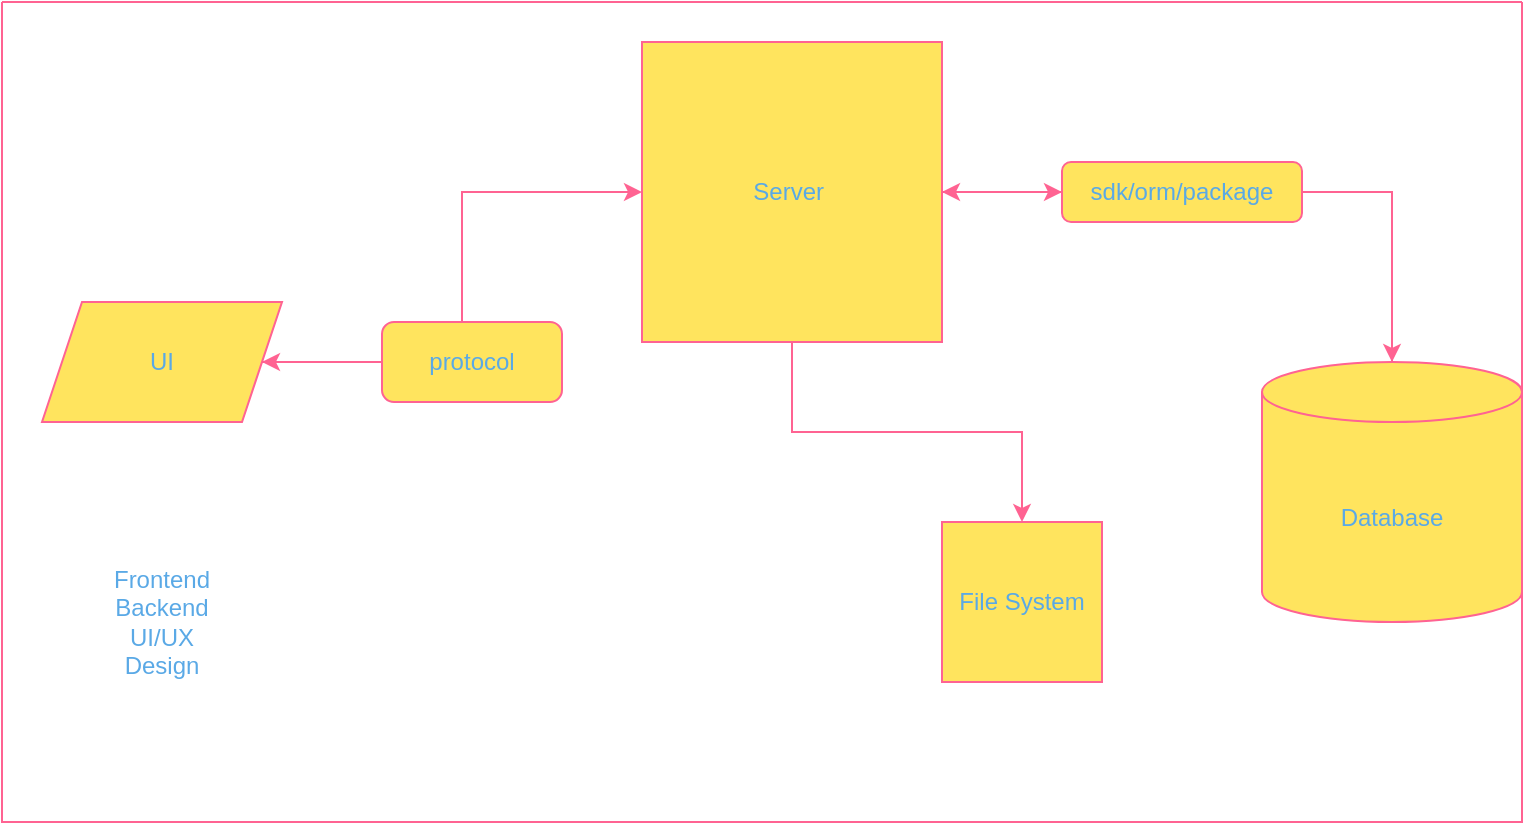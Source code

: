 <mxfile version="21.6.8" type="github" pages="3">
  <diagram name="HLD" id="lwee_DpMBSLP7jrXsPZq">
    <mxGraphModel dx="1034" dy="456" grid="1" gridSize="10" guides="1" tooltips="1" connect="1" arrows="1" fold="1" page="1" pageScale="1" pageWidth="850" pageHeight="1100" math="0" shadow="0">
      <root>
        <mxCell id="0" />
        <mxCell id="1" parent="0" />
        <mxCell id="VSvQy5dFLlS-B9iUsLbJ-1" value="" style="swimlane;startSize=0;fillColor=#F6FF78;strokeColor=#FF6392;labelBackgroundColor=none;fontColor=#5AA9E6;" parent="1" vertex="1">
          <mxGeometry x="60" y="50" width="760" height="410" as="geometry">
            <mxRectangle x="60" y="50" width="50" height="40" as="alternateBounds" />
          </mxGeometry>
        </mxCell>
        <mxCell id="VSvQy5dFLlS-B9iUsLbJ-7" style="edgeStyle=orthogonalEdgeStyle;rounded=0;orthogonalLoop=1;jettySize=auto;html=1;exitX=1;exitY=0.5;exitDx=0;exitDy=0;strokeColor=#FF6392;fontColor=#5AA9E6;fillColor=#FFE45E;" parent="VSvQy5dFLlS-B9iUsLbJ-1" source="VSvQy5dFLlS-B9iUsLbJ-2" target="VSvQy5dFLlS-B9iUsLbJ-3" edge="1">
          <mxGeometry relative="1" as="geometry" />
        </mxCell>
        <mxCell id="VSvQy5dFLlS-B9iUsLbJ-2" value="UI" style="shape=parallelogram;perimeter=parallelogramPerimeter;whiteSpace=wrap;html=1;fixedSize=1;strokeColor=#FF6392;fontColor=#5AA9E6;fillColor=#FFE45E;" parent="VSvQy5dFLlS-B9iUsLbJ-1" vertex="1">
          <mxGeometry x="20" y="150" width="120" height="60" as="geometry" />
        </mxCell>
        <mxCell id="VSvQy5dFLlS-B9iUsLbJ-5" value="" style="edgeStyle=orthogonalEdgeStyle;rounded=0;orthogonalLoop=1;jettySize=auto;html=1;strokeColor=#FF6392;fontColor=#5AA9E6;fillColor=#FFE45E;exitX=1;exitY=0.5;exitDx=0;exitDy=0;" parent="VSvQy5dFLlS-B9iUsLbJ-1" source="hWdLBgMQMnGxIaRK6Ltx-3" target="VSvQy5dFLlS-B9iUsLbJ-4" edge="1">
          <mxGeometry relative="1" as="geometry" />
        </mxCell>
        <mxCell id="VSvQy5dFLlS-B9iUsLbJ-8" style="edgeStyle=orthogonalEdgeStyle;rounded=0;orthogonalLoop=1;jettySize=auto;html=1;entryX=1;entryY=0.5;entryDx=0;entryDy=0;strokeColor=#FF6392;fontColor=#5AA9E6;fillColor=#FFE45E;" parent="VSvQy5dFLlS-B9iUsLbJ-1" source="hWdLBgMQMnGxIaRK6Ltx-1" target="VSvQy5dFLlS-B9iUsLbJ-2" edge="1">
          <mxGeometry relative="1" as="geometry" />
        </mxCell>
        <mxCell id="6TBo3ajaVwH72sm0Jn_y-2" style="edgeStyle=orthogonalEdgeStyle;rounded=0;orthogonalLoop=1;jettySize=auto;html=1;exitX=0.5;exitY=1;exitDx=0;exitDy=0;entryX=0.5;entryY=0;entryDx=0;entryDy=0;strokeColor=#FF6392;fontColor=#5AA9E6;fillColor=#FFE45E;" parent="VSvQy5dFLlS-B9iUsLbJ-1" source="VSvQy5dFLlS-B9iUsLbJ-3" target="6TBo3ajaVwH72sm0Jn_y-1" edge="1">
          <mxGeometry relative="1" as="geometry" />
        </mxCell>
        <mxCell id="VSvQy5dFLlS-B9iUsLbJ-3" value="Server&amp;nbsp;" style="whiteSpace=wrap;html=1;aspect=fixed;strokeColor=#FF6392;fontColor=#5AA9E6;fillColor=#FFE45E;" parent="VSvQy5dFLlS-B9iUsLbJ-1" vertex="1">
          <mxGeometry x="320" y="20" width="150" height="150" as="geometry" />
        </mxCell>
        <mxCell id="hWdLBgMQMnGxIaRK6Ltx-8" style="edgeStyle=orthogonalEdgeStyle;rounded=0;orthogonalLoop=1;jettySize=auto;html=1;exitX=0.5;exitY=0;exitDx=0;exitDy=0;exitPerimeter=0;entryX=1;entryY=0.5;entryDx=0;entryDy=0;strokeColor=#FF6392;fontColor=#5AA9E6;fillColor=#FFE45E;" parent="VSvQy5dFLlS-B9iUsLbJ-1" source="VSvQy5dFLlS-B9iUsLbJ-4" target="VSvQy5dFLlS-B9iUsLbJ-3" edge="1">
          <mxGeometry relative="1" as="geometry" />
        </mxCell>
        <mxCell id="VSvQy5dFLlS-B9iUsLbJ-4" value="Database" style="shape=cylinder3;whiteSpace=wrap;html=1;boundedLbl=1;backgroundOutline=1;size=15;strokeColor=#FF6392;fontColor=#5AA9E6;fillColor=#FFE45E;" parent="VSvQy5dFLlS-B9iUsLbJ-1" vertex="1">
          <mxGeometry x="630" y="180" width="130" height="130" as="geometry" />
        </mxCell>
        <mxCell id="hWdLBgMQMnGxIaRK6Ltx-1" value="protocol" style="rounded=1;whiteSpace=wrap;html=1;strokeColor=#FF6392;fontColor=#5AA9E6;fillColor=#FFE45E;" parent="VSvQy5dFLlS-B9iUsLbJ-1" vertex="1">
          <mxGeometry x="190" y="160" width="90" height="40" as="geometry" />
        </mxCell>
        <mxCell id="hWdLBgMQMnGxIaRK6Ltx-7" value="" style="edgeStyle=orthogonalEdgeStyle;rounded=0;orthogonalLoop=1;jettySize=auto;html=1;strokeColor=#FF6392;fontColor=#5AA9E6;fillColor=#FFE45E;" parent="VSvQy5dFLlS-B9iUsLbJ-1" source="VSvQy5dFLlS-B9iUsLbJ-3" target="hWdLBgMQMnGxIaRK6Ltx-3" edge="1">
          <mxGeometry relative="1" as="geometry">
            <mxPoint x="530" y="145" as="sourcePoint" />
            <mxPoint x="755" y="230" as="targetPoint" />
          </mxGeometry>
        </mxCell>
        <mxCell id="hWdLBgMQMnGxIaRK6Ltx-3" value="sdk/orm/package" style="rounded=1;whiteSpace=wrap;html=1;strokeColor=#FF6392;fontColor=#5AA9E6;fillColor=#FFE45E;" parent="VSvQy5dFLlS-B9iUsLbJ-1" vertex="1">
          <mxGeometry x="530" y="80" width="120" height="30" as="geometry" />
        </mxCell>
        <mxCell id="6TBo3ajaVwH72sm0Jn_y-1" value="File System" style="whiteSpace=wrap;html=1;aspect=fixed;strokeColor=#FF6392;fontColor=#5AA9E6;fillColor=#FFE45E;" parent="VSvQy5dFLlS-B9iUsLbJ-1" vertex="1">
          <mxGeometry x="470" y="260" width="80" height="80" as="geometry" />
        </mxCell>
        <mxCell id="CcAl-80mWUti8i8dRuFT-1" value="Frontend&lt;br&gt;Backend&lt;br&gt;UI/UX&lt;br&gt;Design" style="text;html=1;strokeColor=none;fillColor=none;align=center;verticalAlign=middle;whiteSpace=wrap;rounded=0;fontColor=#5AA9E6;" parent="VSvQy5dFLlS-B9iUsLbJ-1" vertex="1">
          <mxGeometry x="30" y="280" width="100" height="60" as="geometry" />
        </mxCell>
      </root>
    </mxGraphModel>
  </diagram>
  <diagram id="RTZchIBD0rqj3JDzW0TW" name="LLD">
    <mxGraphModel dx="1034" dy="456" grid="1" gridSize="10" guides="1" tooltips="1" connect="1" arrows="1" fold="1" page="1" pageScale="1" pageWidth="850" pageHeight="1100" math="0" shadow="0">
      <root>
        <mxCell id="0" />
        <mxCell id="1" parent="0" />
        <mxCell id="GIV4ogAcHvEZMnjFFi9--1" value="netwokr" style="group" parent="1" vertex="1" connectable="0">
          <mxGeometry x="40" y="80" width="630" height="290" as="geometry" />
        </mxCell>
        <mxCell id="I_dMHqG7QM0zt3u4koEv-1" value="Web Application&lt;br&gt;(React)" style="whiteSpace=wrap;html=1;aspect=fixed;strokeColor=#FF6392;fontColor=#5AA9E6;fillColor=#FFE45E;" parent="GIV4ogAcHvEZMnjFFi9--1" vertex="1">
          <mxGeometry width="90" height="90" as="geometry" />
        </mxCell>
        <mxCell id="7wkqDqcYeYB7PeSTV6t_-1" value="server (APIs)&lt;br&gt;express framework&amp;nbsp;" style="whiteSpace=wrap;html=1;aspect=fixed;strokeColor=#FF6392;fontColor=#5AA9E6;fillColor=#FFE45E;" parent="GIV4ogAcHvEZMnjFFi9--1" vertex="1">
          <mxGeometry x="275" y="65" width="110" height="110" as="geometry" />
        </mxCell>
        <mxCell id="7wkqDqcYeYB7PeSTV6t_-3" style="edgeStyle=orthogonalEdgeStyle;rounded=0;orthogonalLoop=1;jettySize=auto;html=1;exitX=1;exitY=0.5;exitDx=0;exitDy=0;strokeColor=#FF6392;fontColor=#5AA9E6;fillColor=#FFE45E;entryX=0;entryY=0.5;entryDx=0;entryDy=0;" parent="GIV4ogAcHvEZMnjFFi9--1" source="I_dMHqG7QM0zt3u4koEv-1" target="7wkqDqcYeYB7PeSTV6t_-1" edge="1">
          <mxGeometry relative="1" as="geometry">
            <mxPoint x="180" y="45" as="targetPoint" />
          </mxGeometry>
        </mxCell>
        <mxCell id="7wkqDqcYeYB7PeSTV6t_-2" value="sequelize ORM" style="shape=xor;whiteSpace=wrap;html=1;strokeColor=#FF6392;fontColor=#5AA9E6;fillColor=#FFE45E;" parent="GIV4ogAcHvEZMnjFFi9--1" vertex="1">
          <mxGeometry x="380" y="70" width="105" height="80" as="geometry" />
        </mxCell>
        <mxCell id="7wkqDqcYeYB7PeSTV6t_-4" value="HTTP/HTTPS" style="rounded=1;whiteSpace=wrap;html=1;strokeColor=#FF6392;fontColor=#5AA9E6;fillColor=#FFE45E;" parent="GIV4ogAcHvEZMnjFFi9--1" vertex="1">
          <mxGeometry x="130" y="40" width="120" height="60" as="geometry" />
        </mxCell>
        <mxCell id="7wkqDqcYeYB7PeSTV6t_-6" value="postgresql/mysql" style="shape=cylinder3;whiteSpace=wrap;html=1;boundedLbl=1;backgroundOutline=1;size=15;strokeColor=#FF6392;fontColor=#5AA9E6;fillColor=#FFE45E;" parent="GIV4ogAcHvEZMnjFFi9--1" vertex="1">
          <mxGeometry x="490" y="160" width="140" height="130" as="geometry" />
        </mxCell>
        <mxCell id="7wkqDqcYeYB7PeSTV6t_-5" style="edgeStyle=orthogonalEdgeStyle;rounded=0;orthogonalLoop=1;jettySize=auto;html=1;exitX=1;exitY=0.5;exitDx=0;exitDy=0;exitPerimeter=0;strokeColor=#FF6392;fontColor=#5AA9E6;fillColor=#FFE45E;" parent="GIV4ogAcHvEZMnjFFi9--1" source="7wkqDqcYeYB7PeSTV6t_-2" target="7wkqDqcYeYB7PeSTV6t_-6" edge="1">
          <mxGeometry relative="1" as="geometry">
            <mxPoint x="520" y="200" as="targetPoint" />
          </mxGeometry>
        </mxCell>
        <mxCell id="7wkqDqcYeYB7PeSTV6t_-7" value="File storage/File System/ local (amazon s3)" style="rounded=1;whiteSpace=wrap;html=1;strokeColor=#FF6392;fontColor=#5AA9E6;fillColor=#FFE45E;" parent="GIV4ogAcHvEZMnjFFi9--1" vertex="1">
          <mxGeometry x="320" y="240" width="120" height="50" as="geometry" />
        </mxCell>
        <mxCell id="7wkqDqcYeYB7PeSTV6t_-8" style="edgeStyle=orthogonalEdgeStyle;rounded=0;orthogonalLoop=1;jettySize=auto;html=1;exitX=0.5;exitY=1;exitDx=0;exitDy=0;entryX=0.478;entryY=-0.1;entryDx=0;entryDy=0;entryPerimeter=0;strokeColor=#FF6392;fontColor=#5AA9E6;fillColor=#FFE45E;" parent="GIV4ogAcHvEZMnjFFi9--1" source="7wkqDqcYeYB7PeSTV6t_-1" target="7wkqDqcYeYB7PeSTV6t_-7" edge="1">
          <mxGeometry relative="1" as="geometry" />
        </mxCell>
        <mxCell id="0DjkLb_tjyWJbjVkDkco-1" value="postaman/insomenia" style="rounded=1;whiteSpace=wrap;html=1;strokeColor=#FF6392;fontColor=#5AA9E6;fillColor=#FFE45E;" parent="GIV4ogAcHvEZMnjFFi9--1" vertex="1">
          <mxGeometry y="160" width="120" height="60" as="geometry" />
        </mxCell>
        <mxCell id="pXeYMmL0n0SWcNGczJ3Z-1" value="server" style="rounded=1;whiteSpace=wrap;html=1;" vertex="1" parent="GIV4ogAcHvEZMnjFFi9--1">
          <mxGeometry x="480" y="-10" width="120" height="60" as="geometry" />
        </mxCell>
        <mxCell id="pXeYMmL0n0SWcNGczJ3Z-2" value="" style="rounded=1;whiteSpace=wrap;html=1;" vertex="1" parent="GIV4ogAcHvEZMnjFFi9--1">
          <mxGeometry x="310" y="-30" width="120" height="60" as="geometry" />
        </mxCell>
      </root>
    </mxGraphModel>
  </diagram>
  <diagram id="1UMH_Svlq7gI3WfjxmPB" name="How node.js work">
    <mxGraphModel dx="1034" dy="456" grid="1" gridSize="10" guides="1" tooltips="1" connect="1" arrows="1" fold="1" page="1" pageScale="1" pageWidth="850" pageHeight="1100" math="0" shadow="0">
      <root>
        <mxCell id="0" />
        <mxCell id="1" parent="0" />
        <mxCell id="bWMyEraBHO7YYk1QRQpT-1" value="event loop" style="ellipse;whiteSpace=wrap;html=1;aspect=fixed;" vertex="1" parent="1">
          <mxGeometry x="330" y="120" width="80" height="80" as="geometry" />
        </mxCell>
        <mxCell id="bWMyEraBHO7YYk1QRQpT-2" value="" style="rounded=1;whiteSpace=wrap;html=1;" vertex="1" parent="1">
          <mxGeometry x="210" y="260" width="390" height="60" as="geometry" />
        </mxCell>
        <mxCell id="erkKDaeboMetf6y_lZ8L-2" style="edgeStyle=orthogonalEdgeStyle;rounded=0;orthogonalLoop=1;jettySize=auto;html=1;" edge="1" parent="1" source="bWMyEraBHO7YYk1QRQpT-3" target="bWMyEraBHO7YYk1QRQpT-9">
          <mxGeometry relative="1" as="geometry" />
        </mxCell>
        <mxCell id="bWMyEraBHO7YYk1QRQpT-3" value="process 1" style="rounded=0;whiteSpace=wrap;html=1;" vertex="1" parent="1">
          <mxGeometry x="220" y="260" width="120" height="60" as="geometry" />
        </mxCell>
        <mxCell id="erkKDaeboMetf6y_lZ8L-4" style="edgeStyle=orthogonalEdgeStyle;rounded=0;orthogonalLoop=1;jettySize=auto;html=1;exitX=0.5;exitY=0;exitDx=0;exitDy=0;entryX=1;entryY=1;entryDx=0;entryDy=0;" edge="1" parent="1" source="bWMyEraBHO7YYk1QRQpT-4" target="bWMyEraBHO7YYk1QRQpT-9">
          <mxGeometry relative="1" as="geometry" />
        </mxCell>
        <mxCell id="bWMyEraBHO7YYk1QRQpT-4" value="process 3" style="rounded=0;whiteSpace=wrap;html=1;" vertex="1" parent="1">
          <mxGeometry x="480" y="260" width="120" height="60" as="geometry" />
        </mxCell>
        <mxCell id="erkKDaeboMetf6y_lZ8L-3" style="edgeStyle=orthogonalEdgeStyle;rounded=0;orthogonalLoop=1;jettySize=auto;html=1;exitX=0.5;exitY=0;exitDx=0;exitDy=0;entryX=0.75;entryY=1;entryDx=0;entryDy=0;" edge="1" parent="1" source="bWMyEraBHO7YYk1QRQpT-5" target="bWMyEraBHO7YYk1QRQpT-9">
          <mxGeometry relative="1" as="geometry" />
        </mxCell>
        <mxCell id="bWMyEraBHO7YYk1QRQpT-5" value="proces 2" style="rounded=0;whiteSpace=wrap;html=1;" vertex="1" parent="1">
          <mxGeometry x="350" y="260" width="120" height="60" as="geometry" />
        </mxCell>
        <mxCell id="bWMyEraBHO7YYk1QRQpT-6" value="database" style="rounded=1;whiteSpace=wrap;html=1;" vertex="1" parent="1">
          <mxGeometry x="530" y="50" width="120" height="60" as="geometry" />
        </mxCell>
        <mxCell id="bWMyEraBHO7YYk1QRQpT-7" value="http call" style="rounded=1;whiteSpace=wrap;html=1;" vertex="1" parent="1">
          <mxGeometry x="530" y="120" width="120" height="60" as="geometry" />
        </mxCell>
        <mxCell id="bWMyEraBHO7YYk1QRQpT-8" value="file system" style="rounded=1;whiteSpace=wrap;html=1;" vertex="1" parent="1">
          <mxGeometry x="530" y="190" width="120" height="60" as="geometry" />
        </mxCell>
        <mxCell id="bWMyEraBHO7YYk1QRQpT-9" value="retrun call back" style="rounded=1;whiteSpace=wrap;html=1;" vertex="1" parent="1">
          <mxGeometry x="140" y="100" width="120" height="60" as="geometry" />
        </mxCell>
        <mxCell id="erkKDaeboMetf6y_lZ8L-1" value="stack" style="text;html=1;strokeColor=none;fillColor=none;align=center;verticalAlign=middle;whiteSpace=wrap;rounded=0;" vertex="1" parent="1">
          <mxGeometry x="560" width="60" height="30" as="geometry" />
        </mxCell>
      </root>
    </mxGraphModel>
  </diagram>
</mxfile>
